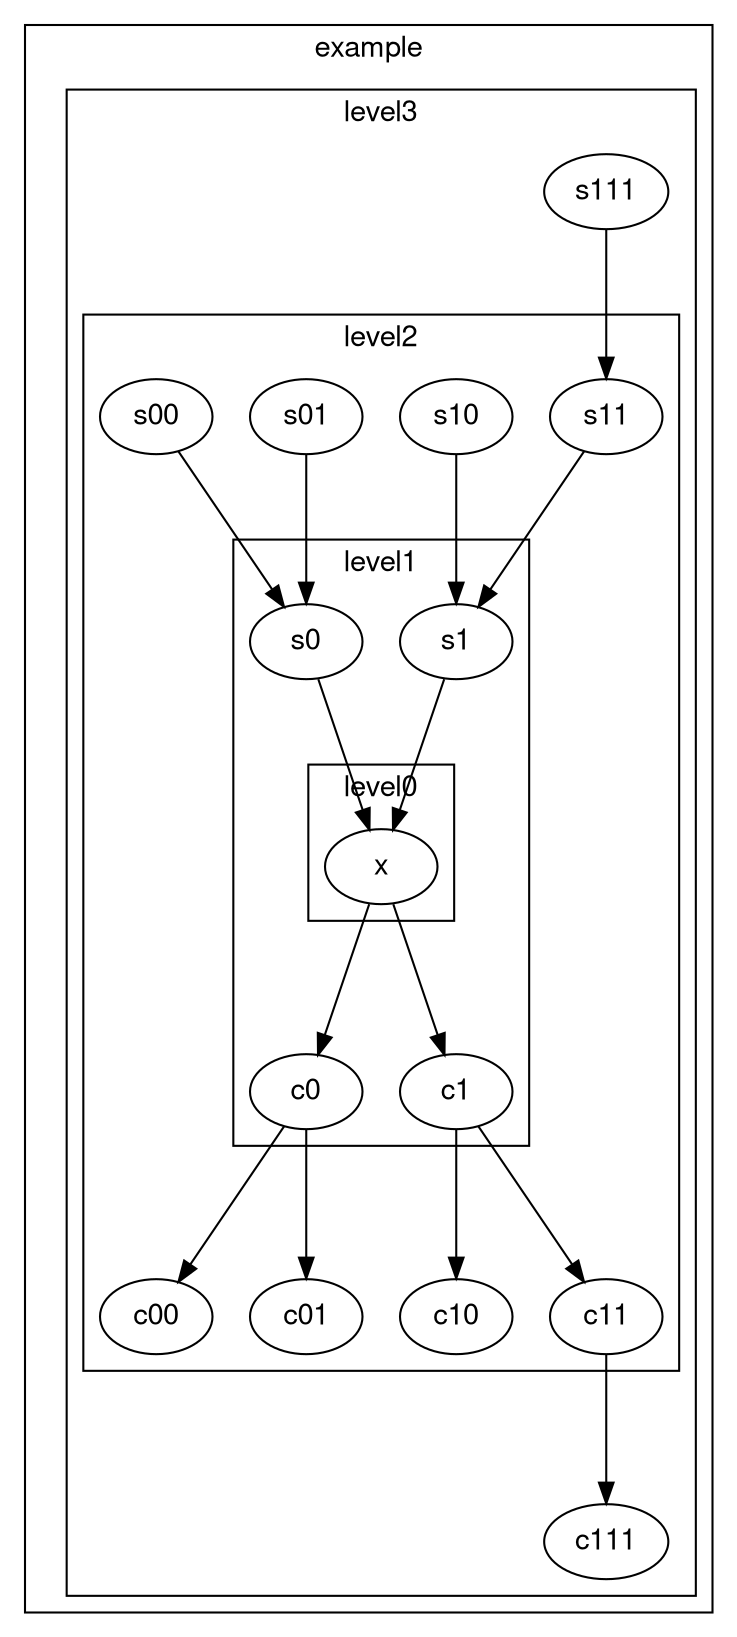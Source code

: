 digraph unix {
  graph [nodesep = 0.25; ranksep=1];
  fontname="Helvetica,Arial,sans-serif"
  node [fontname="Helvetica,Arial,sans-serif"]
  edge [fontname="Helvetica,Arial,sans-serif"]
  subgraph cluster_example_1 {
    label = "example"; // scope
    invisible [label = "", shape = point, style=invis]; // example
    subgraph cluster_level3_2 {
      label = "level3"; // scope
      s111_0 [
        label = "s111"; // node
      ];
      c111_14 [
        label = "c111"; // node
      ];
      subgraph cluster_level2_3 {
        label = "level2"; // scope
        s11_1 [
          label = "s11"; // node
        ];
        s10_2 [
          label = "s10"; // node
        ];
        s01_3 [
          label = "s01"; // node
        ];
        s00_4 [
          label = "s00"; // node
        ];
        c00_10 [
          label = "c00"; // node
        ];
        c01_11 [
          label = "c01"; // node
        ];
        c10_12 [
          label = "c10"; // node
        ];
        c11_13 [
          label = "c11"; // node
        ];
        subgraph cluster_level1_4 {
          label = "level1"; // scope
          s1_5 [
            label = "s1"; // node
          ];
          s0_6 [
            label = "s0"; // node
          ];
          c0_8 [
            label = "c0"; // node
          ];
          c1_9 [
            label = "c1"; // node
          ];
          subgraph cluster_level0_5 {
            label = "level0"; // scope
            x_7 [
              label = "x"; // node
            ];
            
          }
          
        }
        
      }
      
    }
    
  }
  "s111_0" -> "s11_1";
  "s11_1" -> "s1_5";
  "s10_2" -> "s1_5";
  "s01_3" -> "s0_6";
  "s00_4" -> "s0_6";
  "c11_13" -> "c111_14";
  "s1_5" -> "x_7";
  "s0_6" -> "x_7";
  "c0_8" -> "c00_10";
  "c0_8" -> "c01_11";
  "c1_9" -> "c10_12";
  "c1_9" -> "c11_13";
  "x_7" -> "c0_8";
  "x_7" -> "c1_9";
}
